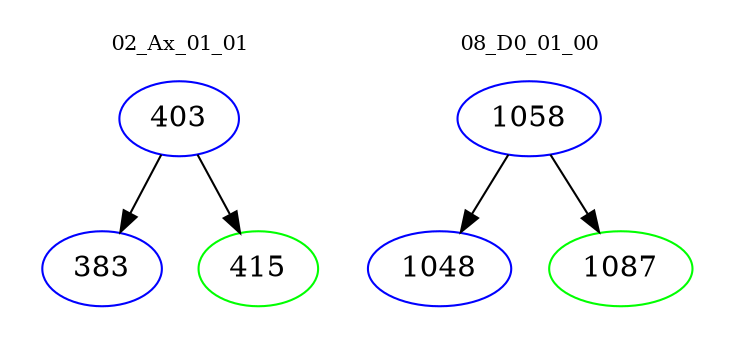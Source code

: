 digraph{
subgraph cluster_0 {
color = white
label = "02_Ax_01_01";
fontsize=10;
T0_403 [label="403", color="blue"]
T0_403 -> T0_383 [color="black"]
T0_383 [label="383", color="blue"]
T0_403 -> T0_415 [color="black"]
T0_415 [label="415", color="green"]
}
subgraph cluster_1 {
color = white
label = "08_D0_01_00";
fontsize=10;
T1_1058 [label="1058", color="blue"]
T1_1058 -> T1_1048 [color="black"]
T1_1048 [label="1048", color="blue"]
T1_1058 -> T1_1087 [color="black"]
T1_1087 [label="1087", color="green"]
}
}
